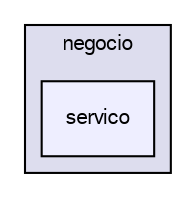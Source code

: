 digraph "C:/Users/I7/IdeaProjects/qrt-interface-sw/src/main/java/com/avixy/qrtoken/negocio/servico" {
  bgcolor=transparent;
  compound=true
  node [ fontsize="10", fontname="FreeSans"];
  edge [ labelfontsize="10", labelfontname="FreeSans"];
  subgraph clusterdir_aa552b972fa6e77422e9167be4ca259d {
    graph [ bgcolor="#ddddee", pencolor="black", label="negocio" fontname="FreeSans", fontsize="10", URL="dir_aa552b972fa6e77422e9167be4ca259d.html"]
  dir_942504916ccc1c6730b834d4b108ac5a [shape=box, label="servico", style="filled", fillcolor="#eeeeff", pencolor="black", URL="dir_942504916ccc1c6730b834d4b108ac5a.html"];
  }
}
